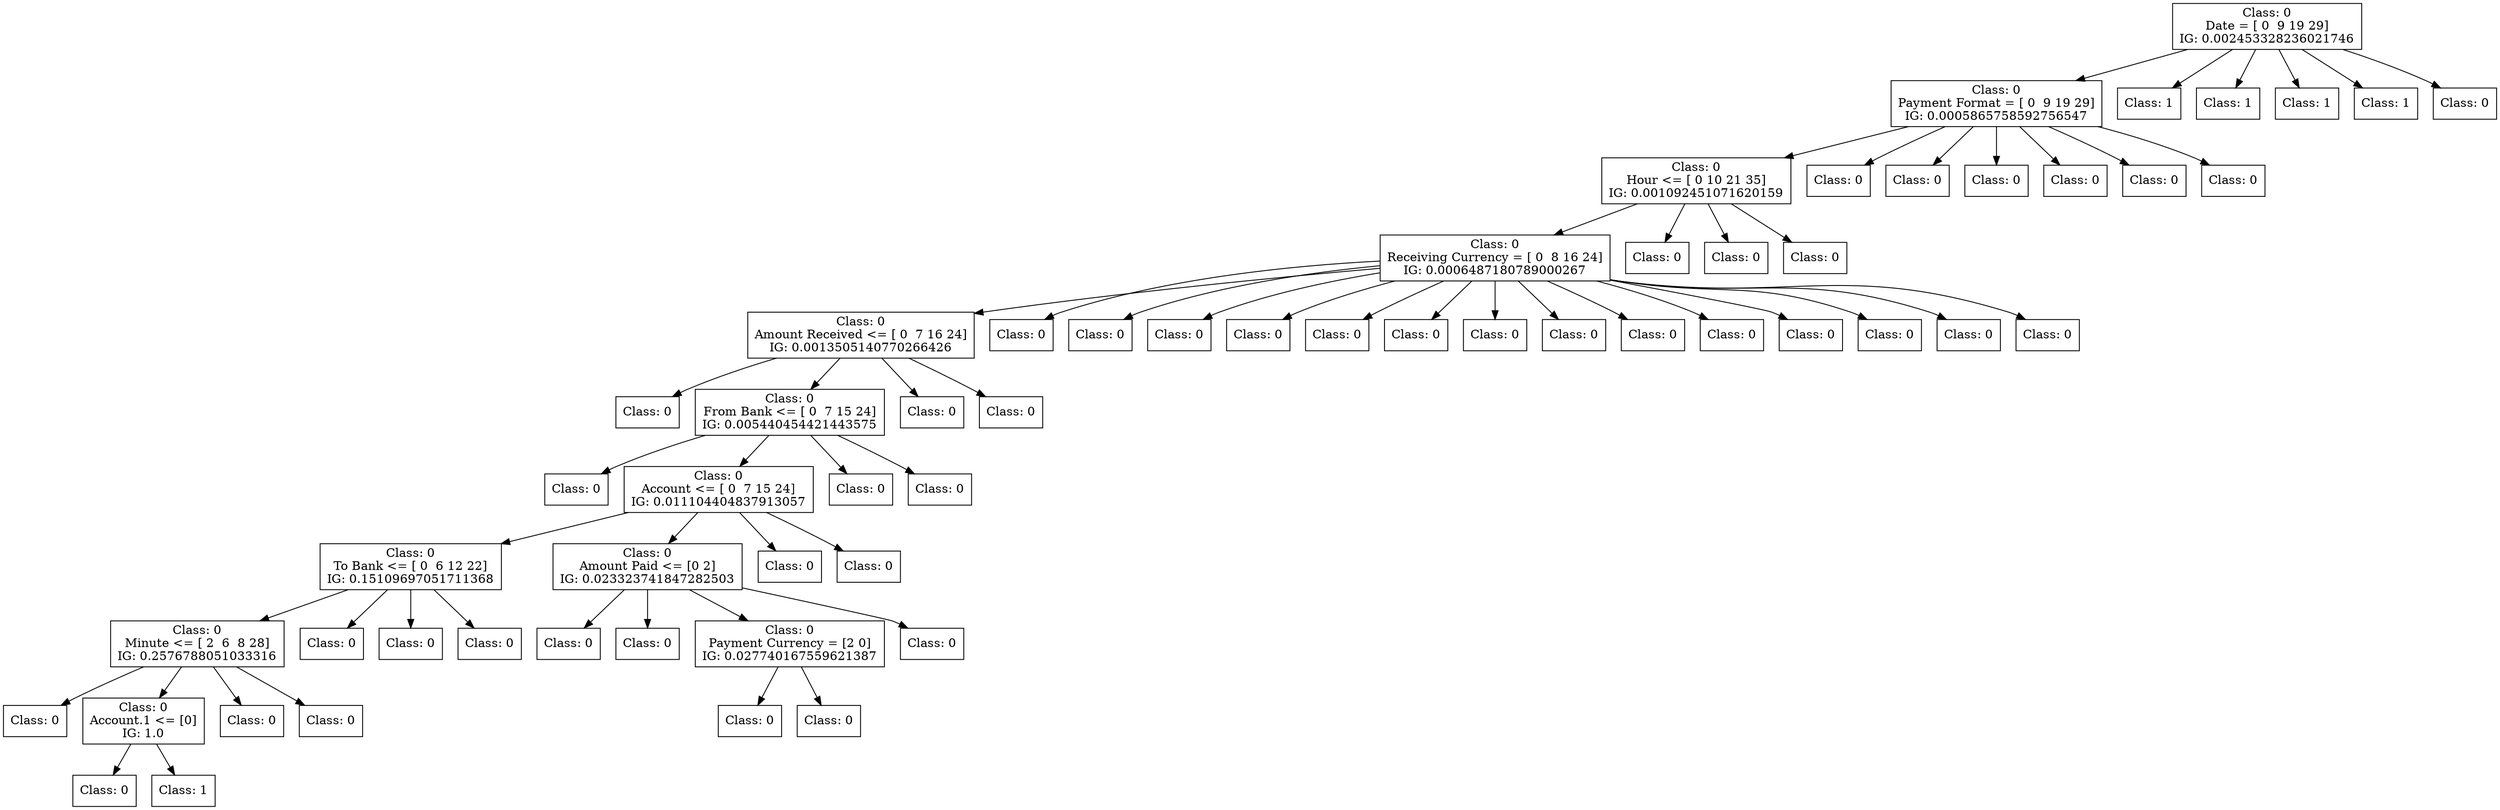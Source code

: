 digraph DecisionTree {
	rankdir=TD;
	node [shape=box];
	1585552676688 [label="Class: 0
Date = [ 0  9 19 29]
IG: 0.002453328236021746"];
	1585547145088 [label="Class: 0
Payment Format = [ 0  9 19 29]
IG: 0.0005865758592756547"];
	1585552676688 -> 1585547145088;
	1585547177616 [label="Class: 0
Hour <= [ 0 10 21 35]
IG: 0.001092451071620159"];
	1585547145088 -> 1585547177616;
	1585547178912 [label="Class: 0
Receiving Currency = [ 0  8 16 24]
IG: 0.0006487180789000267"];
	1585547177616 -> 1585547178912;
	1585547177856 [label="Class: 0
Amount Received <= [ 0  7 16 24]
IG: 0.0013505140770266426"];
	1585547178912 -> 1585547177856;
	1585547173728 [label="Class: 0
"];
	1585547177856 -> 1585547173728;
	1585547179824 [label="Class: 0
From Bank <= [ 0  7 15 24]
IG: 0.005440454421443575"];
	1585547177856 -> 1585547179824;
	1585547172192 [label="Class: 0
"];
	1585547179824 -> 1585547172192;
	1585547177088 [label="Class: 0
Account <= [ 0  7 15 24]
IG: 0.011104404837913057"];
	1585547179824 -> 1585547177088;
	1585547247472 [label="Class: 0
To Bank <= [ 0  6 12 22]
IG: 0.15109697051711368"];
	1585547177088 -> 1585547247472;
	1585547246560 [label="Class: 0
Minute <= [ 2  6  8 28]
IG: 0.2576788051033316"];
	1585547247472 -> 1585547246560;
	1585547246224 [label="Class: 0
"];
	1585547246560 -> 1585547246224;
	1585547246368 [label="Class: 0
Account.1 <= [0]
IG: 1.0"];
	1585547246560 -> 1585547246368;
	1585547249984 [label="Class: 0
"];
	1585547246368 -> 1585547249984;
	1585547250416 [label="Class: 1
"];
	1585547246368 -> 1585547250416;
	1585547246848 [label="Class: 0
"];
	1585547246560 -> 1585547246848;
	1585547245792 [label="Class: 0
"];
	1585547246560 -> 1585547245792;
	1585547247376 [label="Class: 0
"];
	1585547247472 -> 1585547247376;
	1585547245696 [label="Class: 0
"];
	1585547247472 -> 1585547245696;
	1585547233600 [label="Class: 0
"];
	1585547247472 -> 1585547233600;
	1585547247424 [label="Class: 0
Amount Paid <= [0 2]
IG: 0.023323741847282503"];
	1585547177088 -> 1585547247424;
	1585547251184 [label="Class: 0
"];
	1585547247424 -> 1585547251184;
	1585547250608 [label="Class: 0
"];
	1585547247424 -> 1585547250608;
	1585547249888 [label="Class: 0
Payment Currency = [2 0]
IG: 0.027740167559621387"];
	1585547247424 -> 1585547249888;
	1585547250992 [label="Class: 0
"];
	1585547249888 -> 1585547250992;
	1585547251424 [label="Class: 0
"];
	1585547249888 -> 1585547251424;
	1585547249024 [label="Class: 0
"];
	1585547247424 -> 1585547249024;
	1585547245600 [label="Class: 0
"];
	1585547177088 -> 1585547245600;
	1585547246416 [label="Class: 0
"];
	1585547177088 -> 1585547246416;
	1585547178816 [label="Class: 0
"];
	1585547179824 -> 1585547178816;
	1585547173680 [label="Class: 0
"];
	1585547179824 -> 1585547173680;
	1585547172480 [label="Class: 0
"];
	1585547177856 -> 1585547172480;
	1585547171184 [label="Class: 0
"];
	1585547177856 -> 1585547171184;
	1585547175264 [label="Class: 0
"];
	1585547178912 -> 1585547175264;
	1585547174064 [label="Class: 0
"];
	1585547178912 -> 1585547174064;
	1585547174112 [label="Class: 0
"];
	1585547178912 -> 1585547174112;
	1585547177376 [label="Class: 0
"];
	1585547178912 -> 1585547177376;
	1585547167728 [label="Class: 0
"];
	1585547178912 -> 1585547167728;
	1585547175120 [label="Class: 0
"];
	1585547178912 -> 1585547175120;
	1585547173584 [label="Class: 0
"];
	1585547178912 -> 1585547173584;
	1585547172960 [label="Class: 0
"];
	1585547178912 -> 1585547172960;
	1585547177232 [label="Class: 0
"];
	1585547178912 -> 1585547177232;
	1585547178192 [label="Class: 0
"];
	1585547178912 -> 1585547178192;
	1585547175744 [label="Class: 0
"];
	1585547178912 -> 1585547175744;
	1585547178624 [label="Class: 0
"];
	1585547178912 -> 1585547178624;
	1585547175072 [label="Class: 0
"];
	1585547178912 -> 1585547175072;
	1585547178576 [label="Class: 0
"];
	1585547178912 -> 1585547178576;
	1585547180112 [label="Class: 0
"];
	1585547177616 -> 1585547180112;
	1585547173824 [label="Class: 0
"];
	1585547177616 -> 1585547173824;
	1585547172624 [label="Class: 0
"];
	1585547177616 -> 1585547172624;
	1585547177904 [label="Class: 0
"];
	1585547145088 -> 1585547177904;
	1585547173872 [label="Class: 0
"];
	1585547145088 -> 1585547173872;
	1585547175168 [label="Class: 0
"];
	1585547145088 -> 1585547175168;
	1585547173632 [label="Class: 0
"];
	1585547145088 -> 1585547173632;
	1585547174160 [label="Class: 0
"];
	1585547145088 -> 1585547174160;
	1585547175504 [label="Class: 0
"];
	1585547145088 -> 1585547175504;
	1585547170416 [label="Class: 1
"];
	1585552676688 -> 1585547170416;
	1585547171376 [label="Class: 1
"];
	1585552676688 -> 1585547171376;
	1585547172336 [label="Class: 1
"];
	1585552676688 -> 1585547172336;
	1585547177136 [label="Class: 1
"];
	1585552676688 -> 1585547177136;
	1585547173056 [label="Class: 0
"];
	1585552676688 -> 1585547173056;
}
